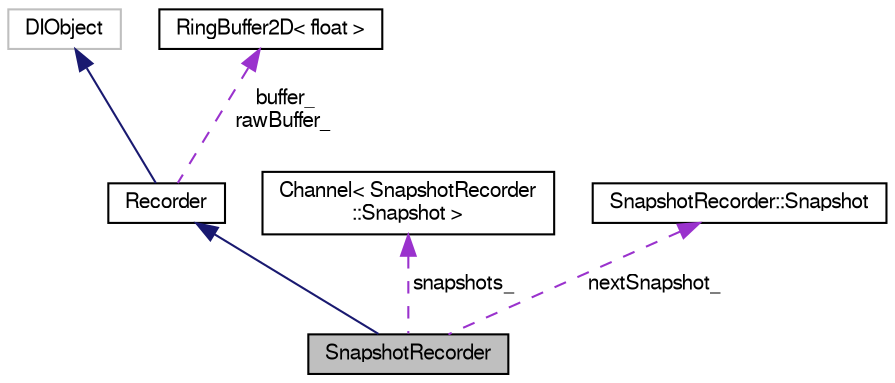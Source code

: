 digraph "SnapshotRecorder"
{
  edge [fontname="FreeSans",fontsize="10",labelfontname="FreeSans",labelfontsize="10"];
  node [fontname="FreeSans",fontsize="10",shape=record];
  Node1 [label="SnapshotRecorder",height=0.2,width=0.4,color="black", fillcolor="grey75", style="filled" fontcolor="black"];
  Node2 -> Node1 [dir="back",color="midnightblue",fontsize="10",style="solid",fontname="FreeSans"];
  Node2 [label="Recorder",height=0.2,width=0.4,color="black", fillcolor="white", style="filled",URL="$class_recorder.html",tooltip="Base class for FFT data recorders. "];
  Node3 -> Node2 [dir="back",color="midnightblue",fontsize="10",style="solid",fontname="FreeSans"];
  Node3 [label="DIObject",height=0.2,width=0.4,color="grey75", fillcolor="white", style="filled"];
  Node4 -> Node2 [dir="back",color="darkorchid3",fontsize="10",style="dashed",label=" buffer_\nrawBuffer_" ,fontname="FreeSans"];
  Node4 [label="RingBuffer2D\< float \>",height=0.2,width=0.4,color="black", fillcolor="white", style="filled",URL="$class_ring_buffer2_d.html"];
  Node5 -> Node1 [dir="back",color="darkorchid3",fontsize="10",style="dashed",label=" snapshots_" ,fontname="FreeSans"];
  Node5 [label="Channel\< SnapshotRecorder\l::Snapshot \>",height=0.2,width=0.4,color="black", fillcolor="white", style="filled",URL="$class_channel.html"];
  Node6 -> Node1 [dir="back",color="darkorchid3",fontsize="10",style="dashed",label=" nextSnapshot_" ,fontname="FreeSans"];
  Node6 [label="SnapshotRecorder::Snapshot",height=0.2,width=0.4,color="black", fillcolor="white", style="filled",URL="$struct_snapshot_recorder_1_1_snapshot.html",tooltip="Specifies a snapshot within Recorder::buffer_ buffer. "];
}
